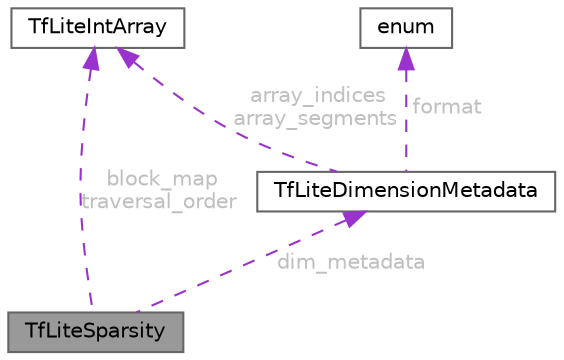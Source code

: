 digraph "TfLiteSparsity"
{
 // LATEX_PDF_SIZE
  bgcolor="transparent";
  edge [fontname=Helvetica,fontsize=10,labelfontname=Helvetica,labelfontsize=10];
  node [fontname=Helvetica,fontsize=10,shape=box,height=0.2,width=0.4];
  Node1 [id="Node000001",label="TfLiteSparsity",height=0.2,width=0.4,color="gray40", fillcolor="grey60", style="filled", fontcolor="black",tooltip=" "];
  Node2 -> Node1 [id="edge5_Node000001_Node000002",dir="back",color="darkorchid3",style="dashed",tooltip=" ",label=" block_map\ntraversal_order",fontcolor="grey" ];
  Node2 [id="Node000002",label="TfLiteIntArray",height=0.2,width=0.4,color="gray40", fillcolor="white", style="filled",URL="$struct_tf_lite_int_array.html",tooltip=" "];
  Node3 -> Node1 [id="edge6_Node000001_Node000003",dir="back",color="darkorchid3",style="dashed",tooltip=" ",label=" dim_metadata",fontcolor="grey" ];
  Node3 [id="Node000003",label="TfLiteDimensionMetadata",height=0.2,width=0.4,color="gray40", fillcolor="white", style="filled",URL="$struct_tf_lite_dimension_metadata.html",tooltip="Metadata to encode each dimension in a sparse tensor."];
  Node4 -> Node3 [id="edge7_Node000003_Node000004",dir="back",color="darkorchid3",style="dashed",tooltip=" ",label=" format",fontcolor="grey" ];
  Node4 [id="Node000004",label="enum",height=0.2,width=0.4,color="gray40", fillcolor="white", style="filled",tooltip=" "];
  Node2 -> Node3 [id="edge8_Node000003_Node000002",dir="back",color="darkorchid3",style="dashed",tooltip=" ",label=" array_indices\narray_segments",fontcolor="grey" ];
}
